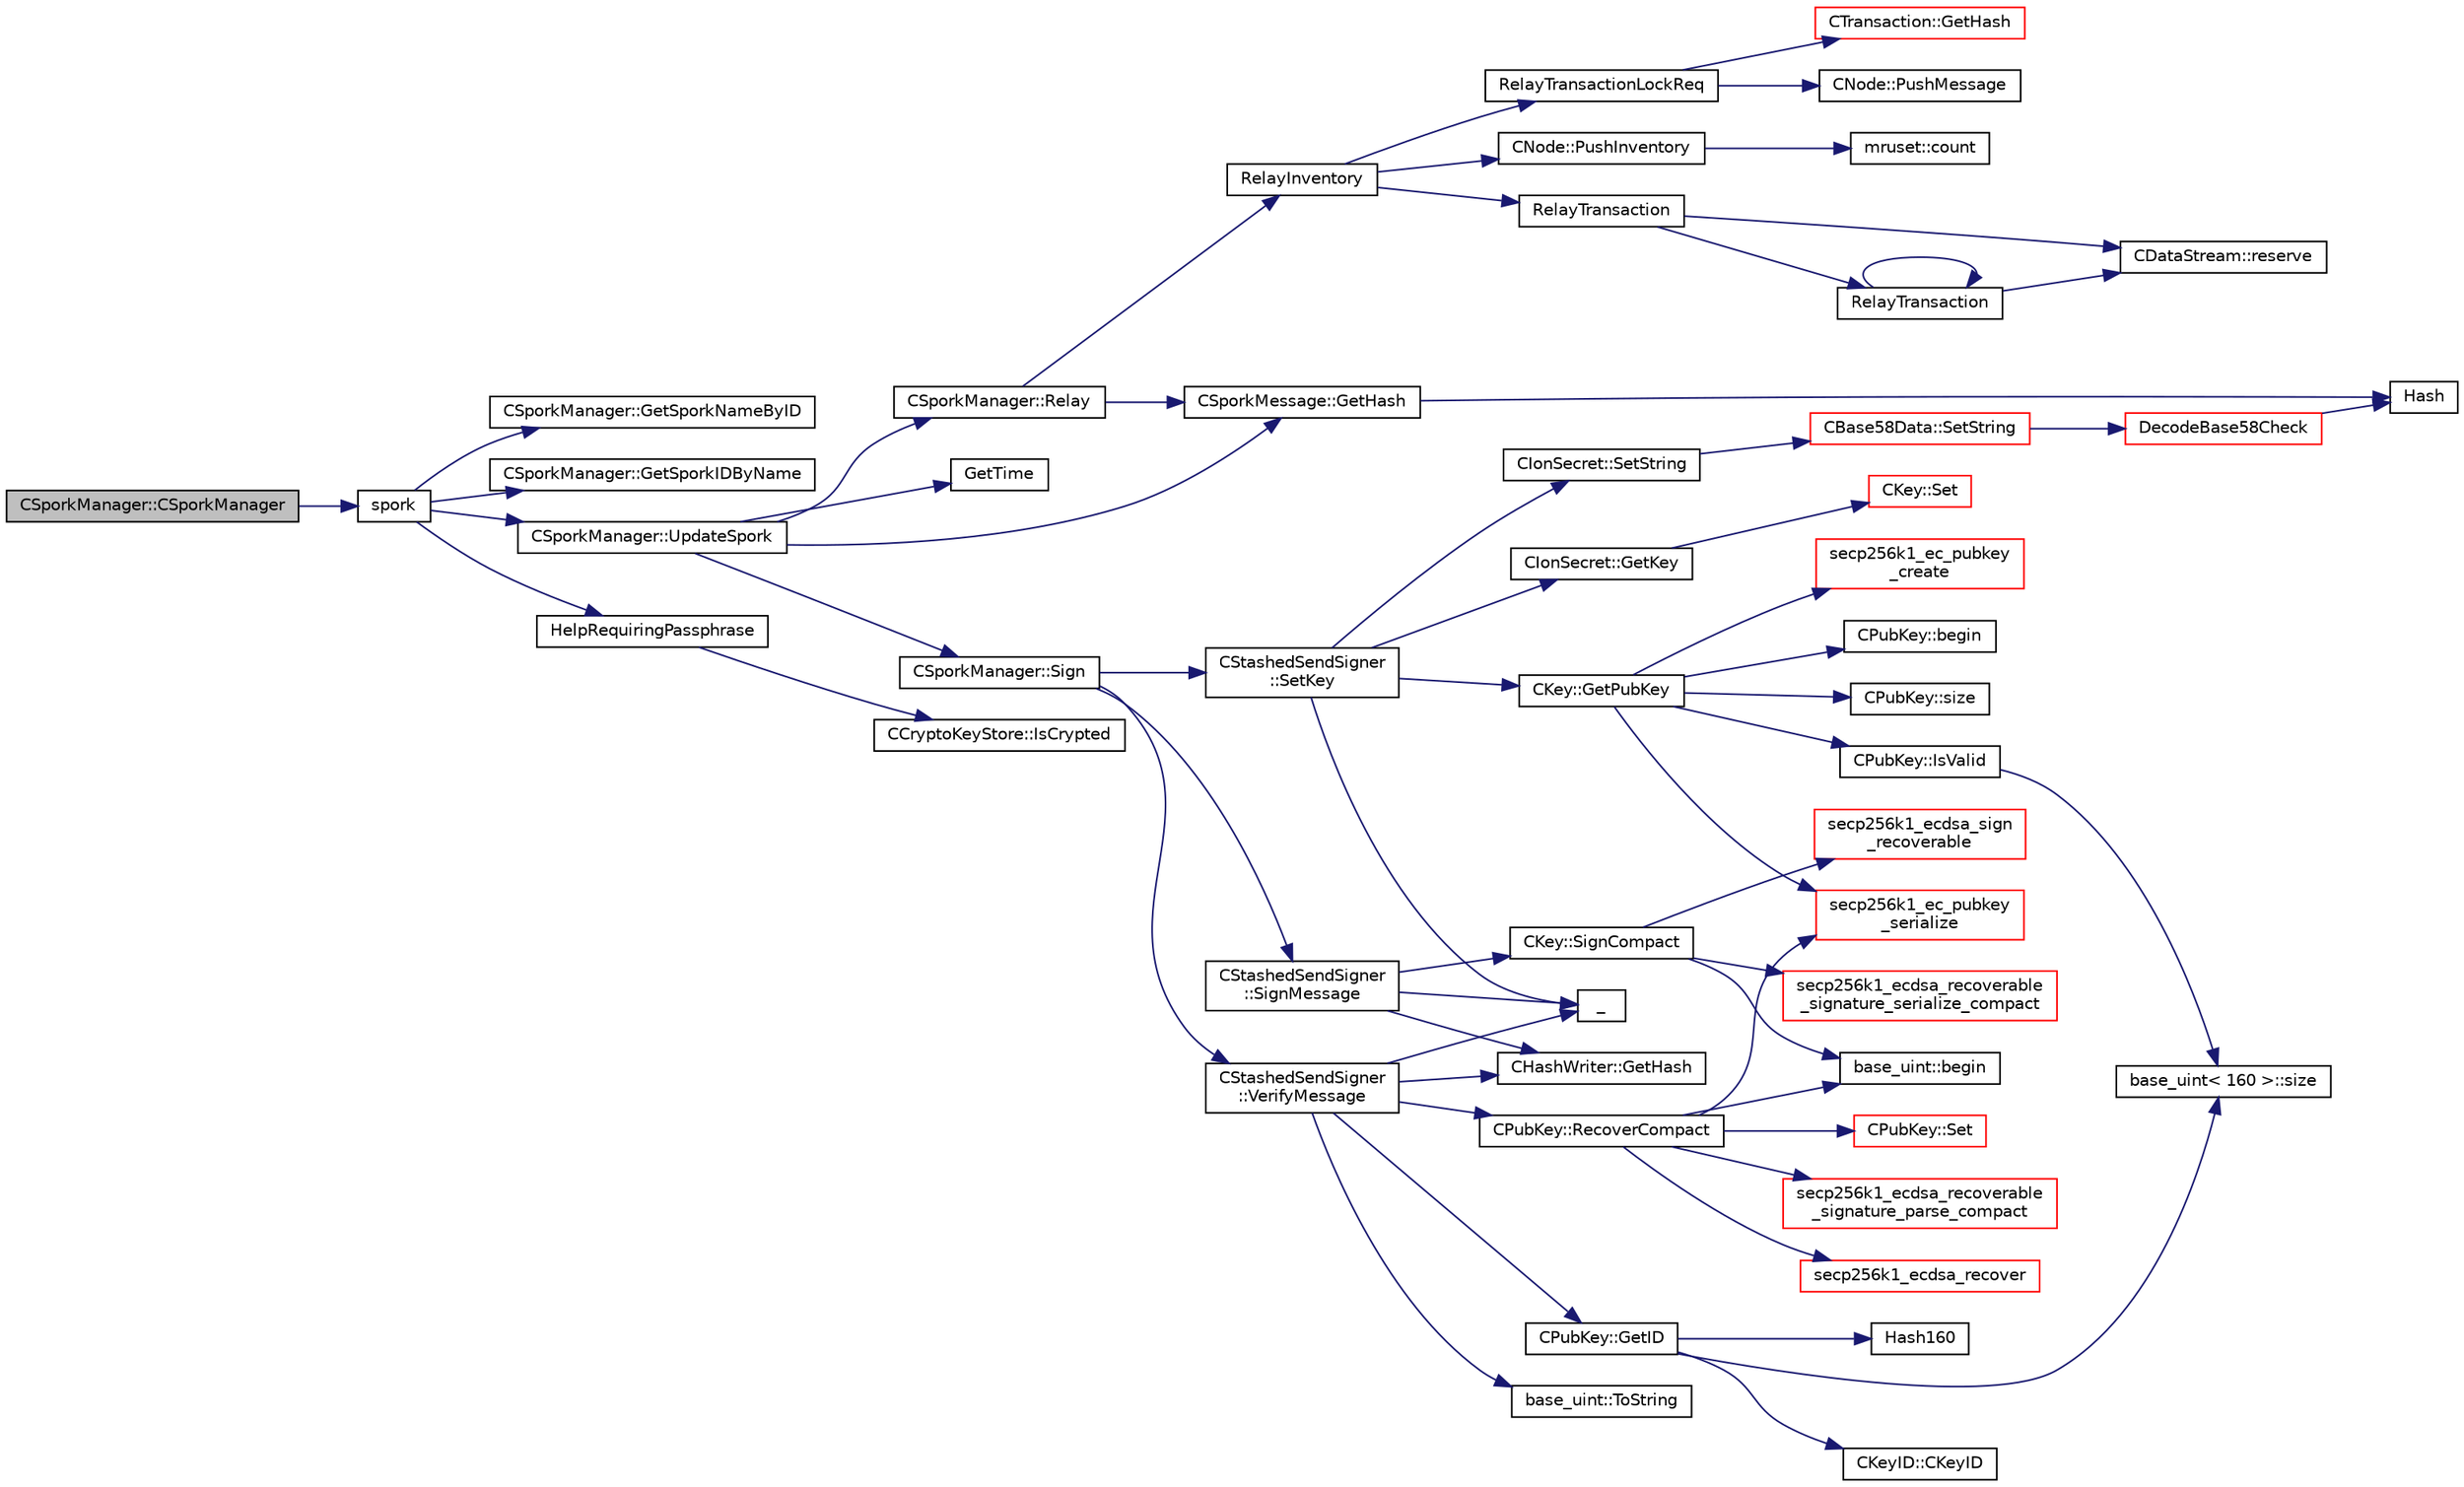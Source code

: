digraph "CSporkManager::CSporkManager"
{
  edge [fontname="Helvetica",fontsize="10",labelfontname="Helvetica",labelfontsize="10"];
  node [fontname="Helvetica",fontsize="10",shape=record];
  rankdir="LR";
  Node0 [label="CSporkManager::CSporkManager",height=0.2,width=0.4,color="black", fillcolor="grey75", style="filled", fontcolor="black"];
  Node0 -> Node1 [color="midnightblue",fontsize="10",style="solid",fontname="Helvetica"];
  Node1 [label="spork",height=0.2,width=0.4,color="black", fillcolor="white", style="filled",URL="$db/d48/rpcmisc_8cpp.html#a8dcc7f3e5749bbd1dad163b85d0abdcb"];
  Node1 -> Node2 [color="midnightblue",fontsize="10",style="solid",fontname="Helvetica"];
  Node2 [label="CSporkManager::GetSporkNameByID",height=0.2,width=0.4,color="black", fillcolor="white", style="filled",URL="$d2/d5e/class_c_spork_manager.html#a1a2960fa69bc49f5e4d36db583d4a840"];
  Node1 -> Node3 [color="midnightblue",fontsize="10",style="solid",fontname="Helvetica"];
  Node3 [label="CSporkManager::GetSporkIDByName",height=0.2,width=0.4,color="black", fillcolor="white", style="filled",URL="$d2/d5e/class_c_spork_manager.html#ae72689cf7a2e87ef57f8f7e875a5c21d"];
  Node1 -> Node4 [color="midnightblue",fontsize="10",style="solid",fontname="Helvetica"];
  Node4 [label="CSporkManager::UpdateSpork",height=0.2,width=0.4,color="black", fillcolor="white", style="filled",URL="$d2/d5e/class_c_spork_manager.html#a51293c5c9db22f4435f044b4ccb65028"];
  Node4 -> Node5 [color="midnightblue",fontsize="10",style="solid",fontname="Helvetica"];
  Node5 [label="GetTime",height=0.2,width=0.4,color="black", fillcolor="white", style="filled",URL="$df/d2d/util_8cpp.html#a46fac5fba8ba905b5f9acb364f5d8c6f"];
  Node4 -> Node6 [color="midnightblue",fontsize="10",style="solid",fontname="Helvetica"];
  Node6 [label="CSporkManager::Sign",height=0.2,width=0.4,color="black", fillcolor="white", style="filled",URL="$d2/d5e/class_c_spork_manager.html#adf1b5d40f378c4bd3a5ea31905b11f30"];
  Node6 -> Node7 [color="midnightblue",fontsize="10",style="solid",fontname="Helvetica"];
  Node7 [label="CStashedSendSigner\l::SetKey",height=0.2,width=0.4,color="black", fillcolor="white", style="filled",URL="$da/d0a/class_c_stashed_send_signer.html#a706eb86a74431f151080cb9e466fe6ce",tooltip="Set the private/public key values, returns true if successful. "];
  Node7 -> Node8 [color="midnightblue",fontsize="10",style="solid",fontname="Helvetica"];
  Node8 [label="CIonSecret::SetString",height=0.2,width=0.4,color="black", fillcolor="white", style="filled",URL="$d3/d88/class_c_ion_secret.html#a0b279b6a41b2992fae7d3f70f7977f1c"];
  Node8 -> Node9 [color="midnightblue",fontsize="10",style="solid",fontname="Helvetica"];
  Node9 [label="CBase58Data::SetString",height=0.2,width=0.4,color="red", fillcolor="white", style="filled",URL="$d2/d08/class_c_base58_data.html#a250fa3bc97d03c7d87de5485c8b49b57"];
  Node9 -> Node10 [color="midnightblue",fontsize="10",style="solid",fontname="Helvetica"];
  Node10 [label="DecodeBase58Check",height=0.2,width=0.4,color="red", fillcolor="white", style="filled",URL="$db/d9c/base58_8cpp.html#ae2dc7ad63e243509e0871ec4a5890678",tooltip="Decode a base58-encoded string (psz) that includes a checksum into a byte vector (vchRet), return true if decoding is successful. "];
  Node10 -> Node12 [color="midnightblue",fontsize="10",style="solid",fontname="Helvetica"];
  Node12 [label="Hash",height=0.2,width=0.4,color="black", fillcolor="white", style="filled",URL="$db/dfb/hash_8h.html#ab3f6c437460137530d86e09c2c102e99"];
  Node7 -> Node18 [color="midnightblue",fontsize="10",style="solid",fontname="Helvetica"];
  Node18 [label="_",height=0.2,width=0.4,color="black", fillcolor="white", style="filled",URL="$d9/d6d/ui__interface_8h.html#aad133bb6103b53cebf03fd01e2f11ba1",tooltip="Translation function: Call Translate signal on UI interface, which returns a boost::optional result..."];
  Node7 -> Node19 [color="midnightblue",fontsize="10",style="solid",fontname="Helvetica"];
  Node19 [label="CIonSecret::GetKey",height=0.2,width=0.4,color="black", fillcolor="white", style="filled",URL="$d3/d88/class_c_ion_secret.html#a5220650629f8d852bd6cffeec00df235"];
  Node19 -> Node20 [color="midnightblue",fontsize="10",style="solid",fontname="Helvetica"];
  Node20 [label="CKey::Set",height=0.2,width=0.4,color="red", fillcolor="white", style="filled",URL="$d2/d63/class_c_key.html#aaa13d5f08456bba094210c5eeabf64c8"];
  Node7 -> Node26 [color="midnightblue",fontsize="10",style="solid",fontname="Helvetica"];
  Node26 [label="CKey::GetPubKey",height=0.2,width=0.4,color="black", fillcolor="white", style="filled",URL="$d2/d63/class_c_key.html#aa1085c59603a62db6ec776300f250337"];
  Node26 -> Node27 [color="midnightblue",fontsize="10",style="solid",fontname="Helvetica"];
  Node27 [label="secp256k1_ec_pubkey\l_create",height=0.2,width=0.4,color="red", fillcolor="white", style="filled",URL="$d7/dd3/secp256k1_8h.html#a7438071aa8a6dc4697abe4f4659f2161",tooltip="Compute the public key for a secret key. "];
  Node26 -> Node36 [color="midnightblue",fontsize="10",style="solid",fontname="Helvetica"];
  Node36 [label="secp256k1_ec_pubkey\l_serialize",height=0.2,width=0.4,color="red", fillcolor="white", style="filled",URL="$d7/dd3/secp256k1_8h.html#a34977bf00322e510e881160c421836d7",tooltip="Serialize a pubkey object into a serialized byte sequence. "];
  Node26 -> Node43 [color="midnightblue",fontsize="10",style="solid",fontname="Helvetica"];
  Node43 [label="CPubKey::begin",height=0.2,width=0.4,color="black", fillcolor="white", style="filled",URL="$da/d4e/class_c_pub_key.html#a859ab9909d68092d6d4fc739237ab358"];
  Node26 -> Node44 [color="midnightblue",fontsize="10",style="solid",fontname="Helvetica"];
  Node44 [label="CPubKey::size",height=0.2,width=0.4,color="black", fillcolor="white", style="filled",URL="$da/d4e/class_c_pub_key.html#a6bb28fcf0a5f799c69f5b7269363b309"];
  Node26 -> Node45 [color="midnightblue",fontsize="10",style="solid",fontname="Helvetica"];
  Node45 [label="CPubKey::IsValid",height=0.2,width=0.4,color="black", fillcolor="white", style="filled",URL="$da/d4e/class_c_pub_key.html#a4fa94293cf8577fd039b9a133f6c7f30"];
  Node45 -> Node46 [color="midnightblue",fontsize="10",style="solid",fontname="Helvetica"];
  Node46 [label="base_uint\< 160 \>::size",height=0.2,width=0.4,color="black", fillcolor="white", style="filled",URL="$da/df7/classbase__uint.html#a1f49b034e686269601ea89b0319b8004"];
  Node6 -> Node47 [color="midnightblue",fontsize="10",style="solid",fontname="Helvetica"];
  Node47 [label="CStashedSendSigner\l::SignMessage",height=0.2,width=0.4,color="black", fillcolor="white", style="filled",URL="$da/d0a/class_c_stashed_send_signer.html#a3a9275044c94eabef7ed9c2fdf35d2f6",tooltip="Sign the message, returns true if successful. "];
  Node47 -> Node48 [color="midnightblue",fontsize="10",style="solid",fontname="Helvetica"];
  Node48 [label="CKey::SignCompact",height=0.2,width=0.4,color="black", fillcolor="white", style="filled",URL="$d2/d63/class_c_key.html#afe77d80889aa68e92e6882e75424cfb8"];
  Node48 -> Node49 [color="midnightblue",fontsize="10",style="solid",fontname="Helvetica"];
  Node49 [label="secp256k1_ecdsa_sign\l_recoverable",height=0.2,width=0.4,color="red", fillcolor="white", style="filled",URL="$d9/d84/secp256k1__recovery_8h.html#a1b1f4423a232f681e90e5f9d28f3d148",tooltip="Create a recoverable ECDSA signature. "];
  Node48 -> Node53 [color="midnightblue",fontsize="10",style="solid",fontname="Helvetica"];
  Node53 [label="base_uint::begin",height=0.2,width=0.4,color="black", fillcolor="white", style="filled",URL="$da/df7/classbase__uint.html#aaa32054bf4e8fbb31d54a75f6065174d"];
  Node48 -> Node54 [color="midnightblue",fontsize="10",style="solid",fontname="Helvetica"];
  Node54 [label="secp256k1_ecdsa_recoverable\l_signature_serialize_compact",height=0.2,width=0.4,color="red", fillcolor="white", style="filled",URL="$d9/d84/secp256k1__recovery_8h.html#a12f08c89ceb61949c6a4ec6eb2511185",tooltip="Serialize an ECDSA signature in compact format (64 bytes + recovery id). "];
  Node47 -> Node56 [color="midnightblue",fontsize="10",style="solid",fontname="Helvetica"];
  Node56 [label="CHashWriter::GetHash",height=0.2,width=0.4,color="black", fillcolor="white", style="filled",URL="$d2/def/class_c_hash_writer.html#ae94a937211502eabf19477630090093a"];
  Node47 -> Node18 [color="midnightblue",fontsize="10",style="solid",fontname="Helvetica"];
  Node6 -> Node57 [color="midnightblue",fontsize="10",style="solid",fontname="Helvetica"];
  Node57 [label="CStashedSendSigner\l::VerifyMessage",height=0.2,width=0.4,color="black", fillcolor="white", style="filled",URL="$da/d0a/class_c_stashed_send_signer.html#a917e4eb567f2005a73ef59bafcf46bd4",tooltip="Verify the message, returns true if succcessful. "];
  Node57 -> Node58 [color="midnightblue",fontsize="10",style="solid",fontname="Helvetica"];
  Node58 [label="CPubKey::RecoverCompact",height=0.2,width=0.4,color="black", fillcolor="white", style="filled",URL="$da/d4e/class_c_pub_key.html#a169505e735a02db385486b0affeb565c"];
  Node58 -> Node59 [color="midnightblue",fontsize="10",style="solid",fontname="Helvetica"];
  Node59 [label="secp256k1_ecdsa_recoverable\l_signature_parse_compact",height=0.2,width=0.4,color="red", fillcolor="white", style="filled",URL="$d9/d84/secp256k1__recovery_8h.html#a6699b45dc75be70f028ac7d8ffaba46e",tooltip="Parse a compact ECDSA signature (64 bytes + recovery id). "];
  Node58 -> Node60 [color="midnightblue",fontsize="10",style="solid",fontname="Helvetica"];
  Node60 [label="secp256k1_ecdsa_recover",height=0.2,width=0.4,color="red", fillcolor="white", style="filled",URL="$d9/d84/secp256k1__recovery_8h.html#a7e156c6f4be24b07f4a563210dcb1a2e",tooltip="Recover an ECDSA public key from a signature. "];
  Node58 -> Node53 [color="midnightblue",fontsize="10",style="solid",fontname="Helvetica"];
  Node58 -> Node36 [color="midnightblue",fontsize="10",style="solid",fontname="Helvetica"];
  Node58 -> Node77 [color="midnightblue",fontsize="10",style="solid",fontname="Helvetica"];
  Node77 [label="CPubKey::Set",height=0.2,width=0.4,color="red", fillcolor="white", style="filled",URL="$da/d4e/class_c_pub_key.html#af59bc1d3be119c1f8b49d3c1e2c0797b"];
  Node57 -> Node56 [color="midnightblue",fontsize="10",style="solid",fontname="Helvetica"];
  Node57 -> Node18 [color="midnightblue",fontsize="10",style="solid",fontname="Helvetica"];
  Node57 -> Node78 [color="midnightblue",fontsize="10",style="solid",fontname="Helvetica"];
  Node78 [label="CPubKey::GetID",height=0.2,width=0.4,color="black", fillcolor="white", style="filled",URL="$da/d4e/class_c_pub_key.html#a2675f7e6f72eff68e7a5227289feb021"];
  Node78 -> Node79 [color="midnightblue",fontsize="10",style="solid",fontname="Helvetica"];
  Node79 [label="CKeyID::CKeyID",height=0.2,width=0.4,color="black", fillcolor="white", style="filled",URL="$dd/d88/class_c_key_i_d.html#a01dbd3c37820a2ffe89d106c6a7cf53d"];
  Node78 -> Node80 [color="midnightblue",fontsize="10",style="solid",fontname="Helvetica"];
  Node80 [label="Hash160",height=0.2,width=0.4,color="black", fillcolor="white", style="filled",URL="$db/dfb/hash_8h.html#a4490f70ddae16e9e48460a0416a48a6b"];
  Node78 -> Node46 [color="midnightblue",fontsize="10",style="solid",fontname="Helvetica"];
  Node57 -> Node81 [color="midnightblue",fontsize="10",style="solid",fontname="Helvetica"];
  Node81 [label="base_uint::ToString",height=0.2,width=0.4,color="black", fillcolor="white", style="filled",URL="$da/df7/classbase__uint.html#acccba4d9d51a0c36261718ca0cbb293b"];
  Node4 -> Node82 [color="midnightblue",fontsize="10",style="solid",fontname="Helvetica"];
  Node82 [label="CSporkManager::Relay",height=0.2,width=0.4,color="black", fillcolor="white", style="filled",URL="$d2/d5e/class_c_spork_manager.html#ae8651894670c02ecb5f99806376d5af2"];
  Node82 -> Node83 [color="midnightblue",fontsize="10",style="solid",fontname="Helvetica"];
  Node83 [label="CSporkMessage::GetHash",height=0.2,width=0.4,color="black", fillcolor="white", style="filled",URL="$de/d81/class_c_spork_message.html#aa71d5976465a8edb3f11901b14b9df65"];
  Node83 -> Node12 [color="midnightblue",fontsize="10",style="solid",fontname="Helvetica"];
  Node82 -> Node84 [color="midnightblue",fontsize="10",style="solid",fontname="Helvetica"];
  Node84 [label="RelayInventory",height=0.2,width=0.4,color="black", fillcolor="white", style="filled",URL="$d7/d97/net_8h.html#a8efddffaa3931e6bafecaac5e0605d1b"];
  Node84 -> Node85 [color="midnightblue",fontsize="10",style="solid",fontname="Helvetica"];
  Node85 [label="CNode::PushInventory",height=0.2,width=0.4,color="black", fillcolor="white", style="filled",URL="$d1/d64/class_c_node.html#a7cef2333aa8776127a7e7fcab659eb6a"];
  Node85 -> Node86 [color="midnightblue",fontsize="10",style="solid",fontname="Helvetica"];
  Node86 [label="mruset::count",height=0.2,width=0.4,color="black", fillcolor="white", style="filled",URL="$d6/d19/classmruset.html#aff65b732aed809fb84542e1136321a24"];
  Node84 -> Node87 [color="midnightblue",fontsize="10",style="solid",fontname="Helvetica"];
  Node87 [label="RelayTransaction",height=0.2,width=0.4,color="black", fillcolor="white", style="filled",URL="$d7/d97/net_8h.html#abe329205a15b55df86608f5f1964bdb1"];
  Node87 -> Node88 [color="midnightblue",fontsize="10",style="solid",fontname="Helvetica"];
  Node88 [label="CDataStream::reserve",height=0.2,width=0.4,color="black", fillcolor="white", style="filled",URL="$d5/d41/class_c_data_stream.html#a5542e71bd7af2ab7cd7be0f381d39cb5"];
  Node87 -> Node89 [color="midnightblue",fontsize="10",style="solid",fontname="Helvetica"];
  Node89 [label="RelayTransaction",height=0.2,width=0.4,color="black", fillcolor="white", style="filled",URL="$dd/d84/net_8cpp.html#abe329205a15b55df86608f5f1964bdb1"];
  Node89 -> Node88 [color="midnightblue",fontsize="10",style="solid",fontname="Helvetica"];
  Node89 -> Node89 [color="midnightblue",fontsize="10",style="solid",fontname="Helvetica"];
  Node84 -> Node90 [color="midnightblue",fontsize="10",style="solid",fontname="Helvetica"];
  Node90 [label="RelayTransactionLockReq",height=0.2,width=0.4,color="black", fillcolor="white", style="filled",URL="$d7/d97/net_8h.html#a83d330c7d36395aa1a22d4aebddaf499"];
  Node90 -> Node91 [color="midnightblue",fontsize="10",style="solid",fontname="Helvetica"];
  Node91 [label="CTransaction::GetHash",height=0.2,width=0.4,color="red", fillcolor="white", style="filled",URL="$df/d43/class_c_transaction.html#a0b46d80e82ca324e82c2ce3fc1492bfa"];
  Node90 -> Node93 [color="midnightblue",fontsize="10",style="solid",fontname="Helvetica"];
  Node93 [label="CNode::PushMessage",height=0.2,width=0.4,color="black", fillcolor="white", style="filled",URL="$d1/d64/class_c_node.html#a204fda3d33404cb37698c085b1583ab2"];
  Node4 -> Node83 [color="midnightblue",fontsize="10",style="solid",fontname="Helvetica"];
  Node1 -> Node94 [color="midnightblue",fontsize="10",style="solid",fontname="Helvetica"];
  Node94 [label="HelpRequiringPassphrase",height=0.2,width=0.4,color="black", fillcolor="white", style="filled",URL="$d3/da2/rpcserver_8h.html#abcfbb0ad9335791f2832c01209b8f12d"];
  Node94 -> Node95 [color="midnightblue",fontsize="10",style="solid",fontname="Helvetica"];
  Node95 [label="CCryptoKeyStore::IsCrypted",height=0.2,width=0.4,color="black", fillcolor="white", style="filled",URL="$db/dad/class_c_crypto_key_store.html#acc8fed44366c98fb481333ca6e867088"];
}
